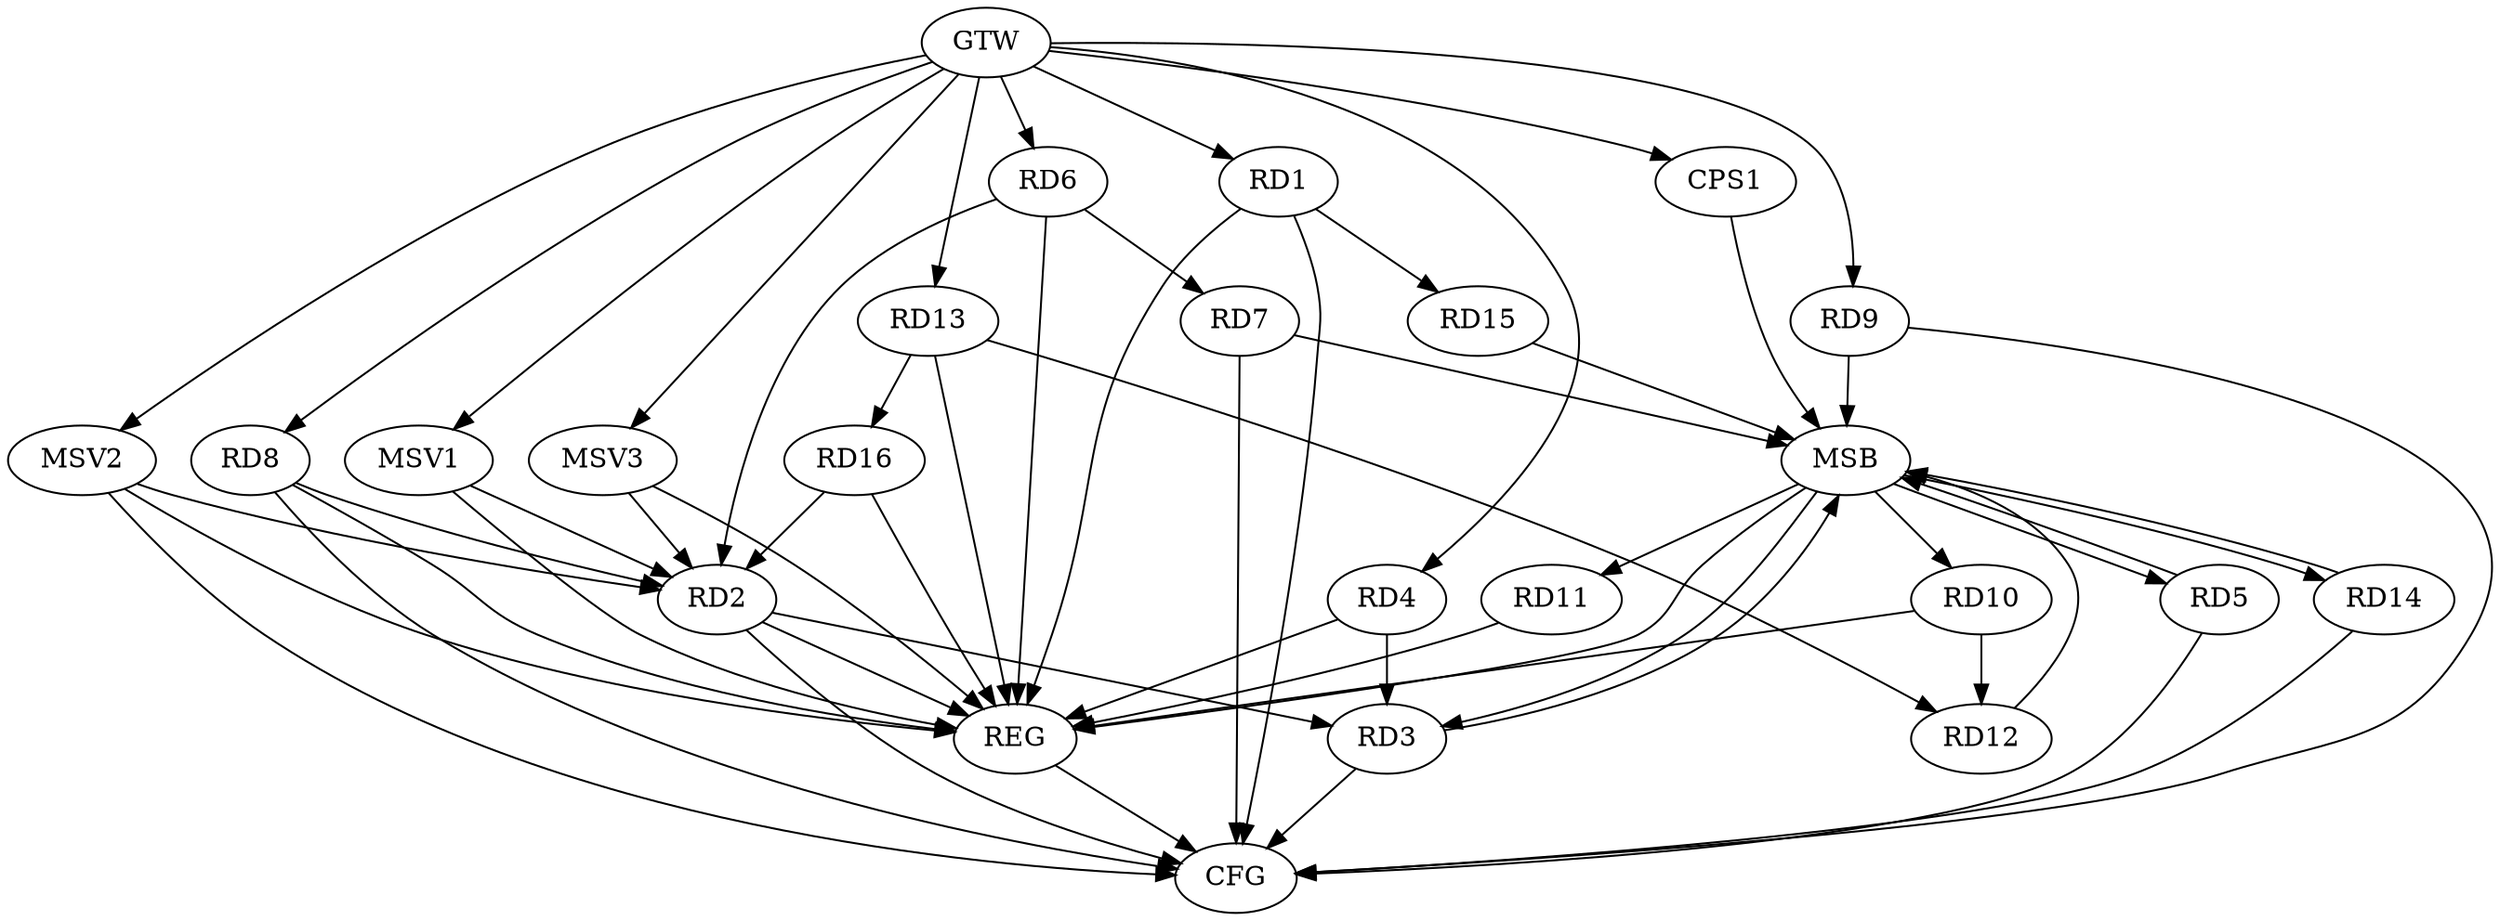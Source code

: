 strict digraph G {
  RD1 [ label="RD1" ];
  RD2 [ label="RD2" ];
  RD3 [ label="RD3" ];
  RD4 [ label="RD4" ];
  RD5 [ label="RD5" ];
  RD6 [ label="RD6" ];
  RD7 [ label="RD7" ];
  RD8 [ label="RD8" ];
  RD9 [ label="RD9" ];
  RD10 [ label="RD10" ];
  RD11 [ label="RD11" ];
  RD12 [ label="RD12" ];
  RD13 [ label="RD13" ];
  RD14 [ label="RD14" ];
  RD15 [ label="RD15" ];
  RD16 [ label="RD16" ];
  CPS1 [ label="CPS1" ];
  GTW [ label="GTW" ];
  REG [ label="REG" ];
  MSB [ label="MSB" ];
  CFG [ label="CFG" ];
  MSV1 [ label="MSV1" ];
  MSV2 [ label="MSV2" ];
  MSV3 [ label="MSV3" ];
  RD1 -> RD15;
  RD2 -> RD3;
  RD6 -> RD2;
  RD8 -> RD2;
  RD16 -> RD2;
  RD4 -> RD3;
  RD6 -> RD7;
  RD10 -> RD12;
  RD13 -> RD12;
  RD13 -> RD16;
  GTW -> RD1;
  GTW -> RD4;
  GTW -> RD6;
  GTW -> RD8;
  GTW -> RD9;
  GTW -> RD13;
  GTW -> CPS1;
  RD1 -> REG;
  RD2 -> REG;
  RD4 -> REG;
  RD6 -> REG;
  RD8 -> REG;
  RD10 -> REG;
  RD11 -> REG;
  RD13 -> REG;
  RD16 -> REG;
  RD3 -> MSB;
  MSB -> REG;
  RD5 -> MSB;
  MSB -> RD14;
  RD7 -> MSB;
  MSB -> RD5;
  RD9 -> MSB;
  MSB -> RD3;
  MSB -> RD10;
  RD12 -> MSB;
  RD14 -> MSB;
  RD15 -> MSB;
  MSB -> RD11;
  CPS1 -> MSB;
  RD14 -> CFG;
  RD8 -> CFG;
  RD3 -> CFG;
  RD1 -> CFG;
  RD5 -> CFG;
  RD2 -> CFG;
  RD9 -> CFG;
  RD7 -> CFG;
  REG -> CFG;
  MSV1 -> RD2;
  GTW -> MSV1;
  MSV1 -> REG;
  MSV2 -> RD2;
  GTW -> MSV2;
  MSV2 -> REG;
  MSV2 -> CFG;
  MSV3 -> RD2;
  GTW -> MSV3;
  MSV3 -> REG;
}
